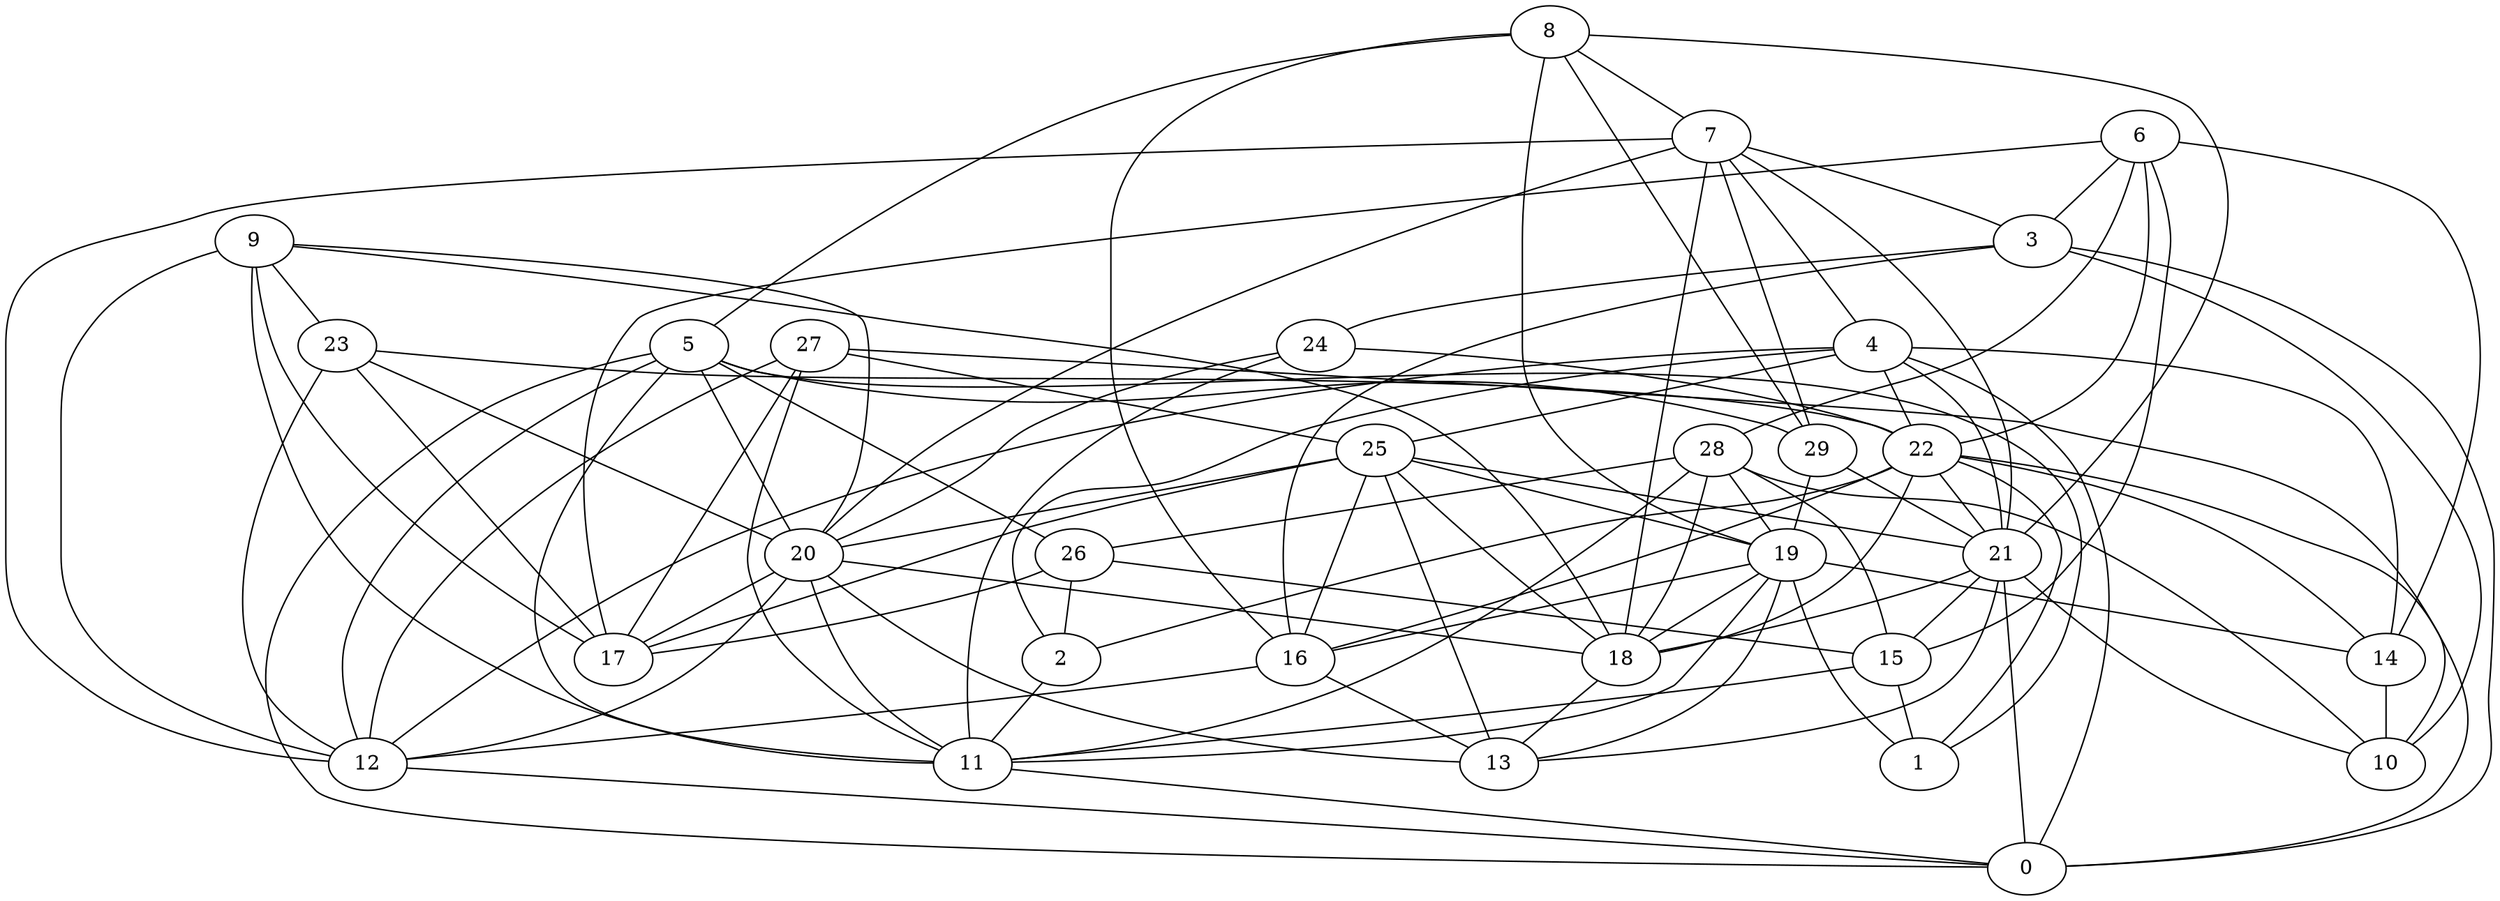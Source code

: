 digraph GG_graph {

subgraph G_graph {
edge [color = black]
"8" -> "19" [dir = none]
"8" -> "7" [dir = none]
"8" -> "21" [dir = none]
"29" -> "19" [dir = none]
"29" -> "21" [dir = none]
"15" -> "1" [dir = none]
"20" -> "13" [dir = none]
"20" -> "17" [dir = none]
"20" -> "11" [dir = none]
"16" -> "13" [dir = none]
"22" -> "2" [dir = none]
"22" -> "16" [dir = none]
"22" -> "1" [dir = none]
"22" -> "18" [dir = none]
"22" -> "0" [dir = none]
"9" -> "11" [dir = none]
"9" -> "18" [dir = none]
"9" -> "17" [dir = none]
"9" -> "12" [dir = none]
"3" -> "10" [dir = none]
"3" -> "16" [dir = none]
"6" -> "3" [dir = none]
"6" -> "14" [dir = none]
"6" -> "28" [dir = none]
"6" -> "22" [dir = none]
"19" -> "18" [dir = none]
"19" -> "16" [dir = none]
"19" -> "11" [dir = none]
"19" -> "14" [dir = none]
"28" -> "11" [dir = none]
"28" -> "26" [dir = none]
"28" -> "15" [dir = none]
"28" -> "10" [dir = none]
"24" -> "22" [dir = none]
"24" -> "20" [dir = none]
"5" -> "11" [dir = none]
"5" -> "20" [dir = none]
"26" -> "15" [dir = none]
"26" -> "17" [dir = none]
"21" -> "18" [dir = none]
"21" -> "15" [dir = none]
"23" -> "12" [dir = none]
"23" -> "22" [dir = none]
"23" -> "17" [dir = none]
"27" -> "11" [dir = none]
"27" -> "17" [dir = none]
"7" -> "20" [dir = none]
"7" -> "21" [dir = none]
"7" -> "3" [dir = none]
"4" -> "0" [dir = none]
"4" -> "12" [dir = none]
"4" -> "21" [dir = none]
"4" -> "2" [dir = none]
"25" -> "17" [dir = none]
"25" -> "21" [dir = none]
"25" -> "20" [dir = none]
"25" -> "16" [dir = none]
"2" -> "11" [dir = none]
"21" -> "10" [dir = none]
"20" -> "12" [dir = none]
"7" -> "29" [dir = none]
"27" -> "25" [dir = none]
"5" -> "0" [dir = none]
"5" -> "26" [dir = none]
"6" -> "15" [dir = none]
"4" -> "14" [dir = none]
"28" -> "19" [dir = none]
"11" -> "0" [dir = none]
"15" -> "11" [dir = none]
"8" -> "16" [dir = none]
"20" -> "18" [dir = none]
"12" -> "0" [dir = none]
"19" -> "13" [dir = none]
"22" -> "21" [dir = none]
"22" -> "14" [dir = none]
"25" -> "13" [dir = none]
"5" -> "1" [dir = none]
"19" -> "1" [dir = none]
"6" -> "17" [dir = none]
"9" -> "23" [dir = none]
"28" -> "18" [dir = none]
"5" -> "12" [dir = none]
"14" -> "10" [dir = none]
"25" -> "19" [dir = none]
"27" -> "10" [dir = none]
"9" -> "20" [dir = none]
"21" -> "13" [dir = none]
"4" -> "22" [dir = none]
"25" -> "18" [dir = none]
"3" -> "24" [dir = none]
"3" -> "0" [dir = none]
"26" -> "2" [dir = none]
"27" -> "12" [dir = none]
"7" -> "4" [dir = none]
"4" -> "25" [dir = none]
"18" -> "13" [dir = none]
"23" -> "20" [dir = none]
"21" -> "0" [dir = none]
"24" -> "11" [dir = none]
"7" -> "18" [dir = none]
"8" -> "5" [dir = none]
"16" -> "12" [dir = none]
"8" -> "29" [dir = none]
"7" -> "12" [dir = none]
"5" -> "29" [dir = none]
}

}

